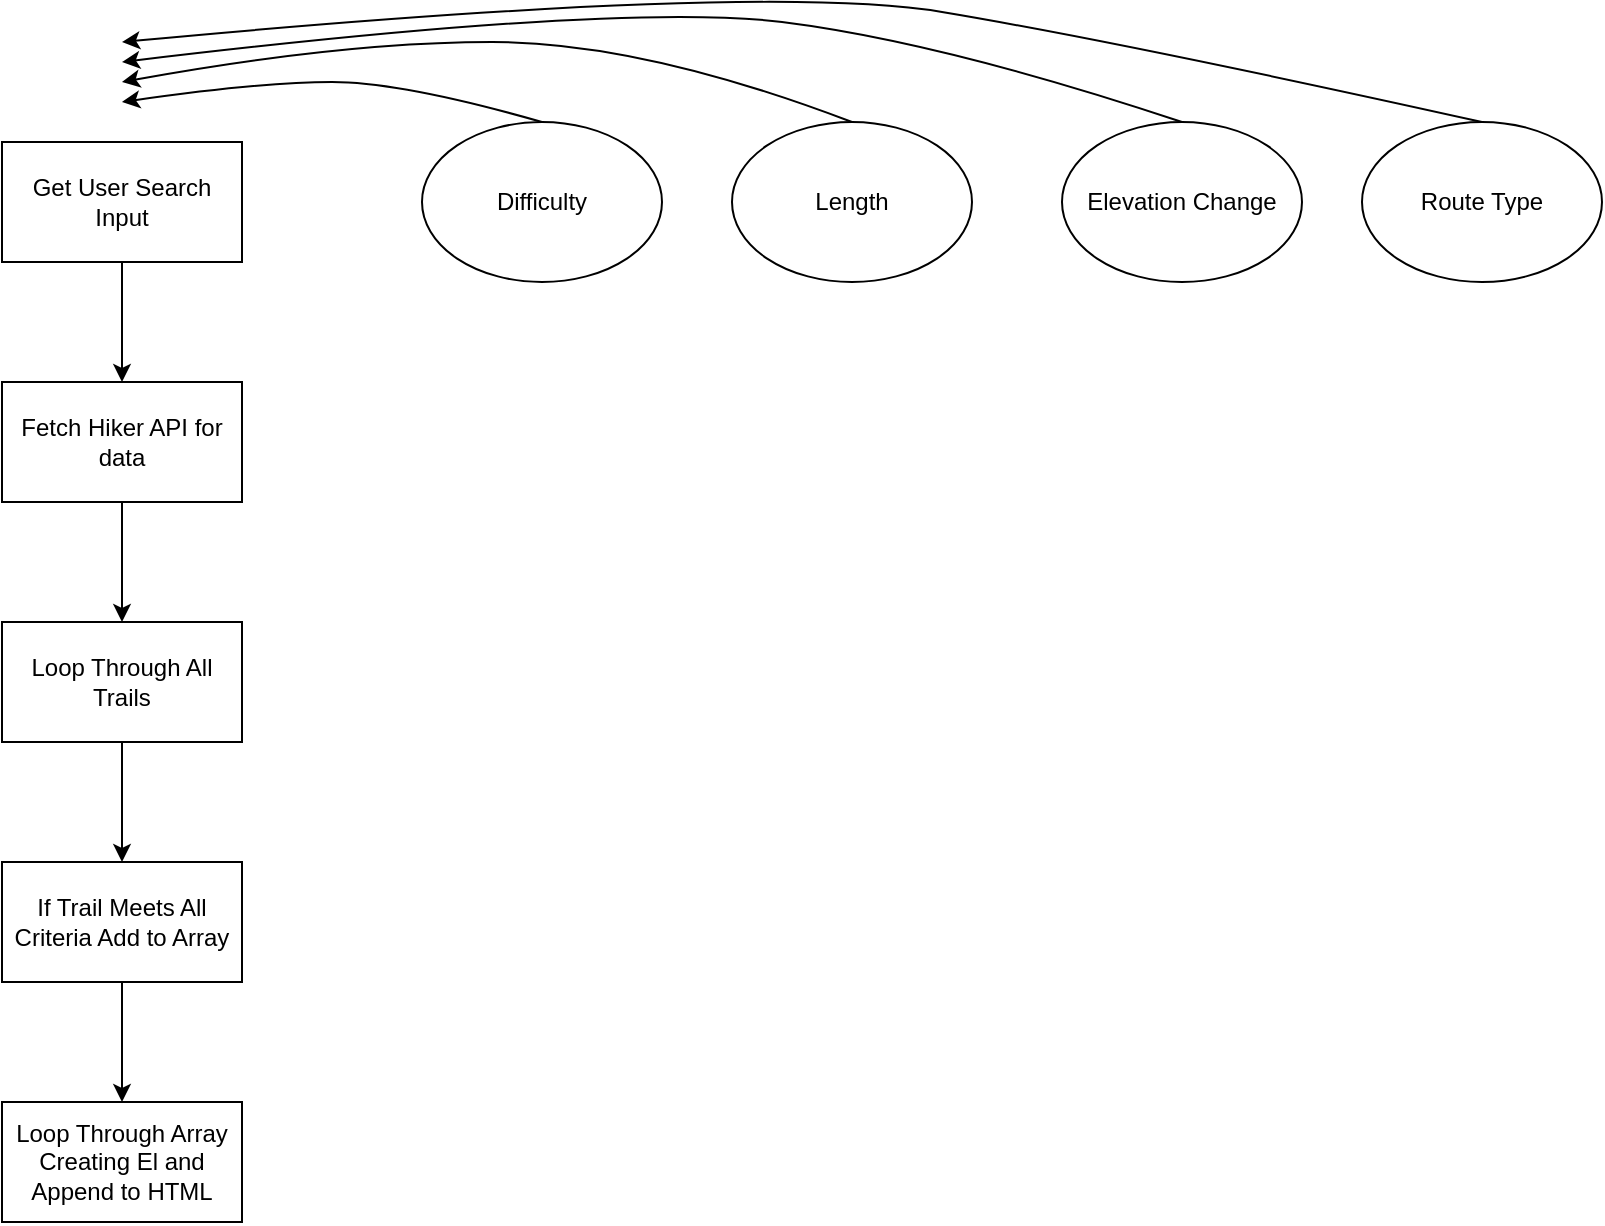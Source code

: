 <mxfile>
    <diagram id="15t9uujiD8jDq627_1N4" name="Page-1">
        <mxGraphModel dx="971" dy="1745" grid="1" gridSize="10" guides="1" tooltips="1" connect="1" arrows="1" fold="1" page="1" pageScale="1" pageWidth="850" pageHeight="1100" math="0" shadow="0">
            <root>
                <mxCell id="0"/>
                <mxCell id="1" parent="0"/>
                <mxCell id="20" value="" style="edgeStyle=none;html=1;" edge="1" parent="1" source="3" target="13">
                    <mxGeometry relative="1" as="geometry"/>
                </mxCell>
                <mxCell id="3" value="Get User Search Input" style="rounded=0;whiteSpace=wrap;html=1;" vertex="1" parent="1">
                    <mxGeometry x="60" y="50" width="120" height="60" as="geometry"/>
                </mxCell>
                <mxCell id="4" value="Difficulty" style="ellipse;whiteSpace=wrap;html=1;" vertex="1" parent="1">
                    <mxGeometry x="270" y="40" width="120" height="80" as="geometry"/>
                </mxCell>
                <mxCell id="5" value="" style="curved=1;endArrow=classic;html=1;exitX=0.5;exitY=0;exitDx=0;exitDy=0;" edge="1" parent="1" source="4">
                    <mxGeometry width="50" height="50" relative="1" as="geometry">
                        <mxPoint x="290" y="10" as="sourcePoint"/>
                        <mxPoint x="120" y="30" as="targetPoint"/>
                        <Array as="points">
                            <mxPoint x="260" y="20"/>
                            <mxPoint x="190" y="20"/>
                        </Array>
                    </mxGeometry>
                </mxCell>
                <mxCell id="6" value="Elevation Change" style="ellipse;whiteSpace=wrap;html=1;" vertex="1" parent="1">
                    <mxGeometry x="590" y="40" width="120" height="80" as="geometry"/>
                </mxCell>
                <mxCell id="7" value="Length" style="ellipse;whiteSpace=wrap;html=1;" vertex="1" parent="1">
                    <mxGeometry x="425" y="40" width="120" height="80" as="geometry"/>
                </mxCell>
                <mxCell id="8" value="" style="curved=1;endArrow=classic;html=1;exitX=0.5;exitY=0;exitDx=0;exitDy=0;" edge="1" parent="1" source="7">
                    <mxGeometry width="50" height="50" relative="1" as="geometry">
                        <mxPoint x="460" y="290" as="sourcePoint"/>
                        <mxPoint x="120" y="20" as="targetPoint"/>
                        <Array as="points">
                            <mxPoint x="380"/>
                            <mxPoint x="230"/>
                        </Array>
                    </mxGeometry>
                </mxCell>
                <mxCell id="9" value="" style="curved=1;endArrow=classic;html=1;exitX=0.5;exitY=0;exitDx=0;exitDy=0;" edge="1" parent="1" source="6">
                    <mxGeometry width="50" height="50" relative="1" as="geometry">
                        <mxPoint x="460" y="150" as="sourcePoint"/>
                        <mxPoint x="120" y="10" as="targetPoint"/>
                        <Array as="points">
                            <mxPoint x="530"/>
                            <mxPoint x="370" y="-20"/>
                        </Array>
                    </mxGeometry>
                </mxCell>
                <mxCell id="10" value="Route Type" style="ellipse;whiteSpace=wrap;html=1;" vertex="1" parent="1">
                    <mxGeometry x="740" y="40" width="120" height="80" as="geometry"/>
                </mxCell>
                <mxCell id="11" value="" style="curved=1;endArrow=classic;html=1;exitX=0.5;exitY=0;exitDx=0;exitDy=0;" edge="1" parent="1" source="10">
                    <mxGeometry width="50" height="50" relative="1" as="geometry">
                        <mxPoint x="460" y="150" as="sourcePoint"/>
                        <mxPoint x="120" as="targetPoint"/>
                        <Array as="points">
                            <mxPoint x="620"/>
                            <mxPoint x="440" y="-30"/>
                        </Array>
                    </mxGeometry>
                </mxCell>
                <mxCell id="22" value="" style="edgeStyle=none;html=1;" edge="1" parent="1" source="13" target="15">
                    <mxGeometry relative="1" as="geometry"/>
                </mxCell>
                <mxCell id="13" value="Fetch Hiker API for data" style="rounded=0;whiteSpace=wrap;html=1;" vertex="1" parent="1">
                    <mxGeometry x="60" y="170" width="120" height="60" as="geometry"/>
                </mxCell>
                <mxCell id="23" value="" style="edgeStyle=none;html=1;" edge="1" parent="1" source="15" target="16">
                    <mxGeometry relative="1" as="geometry"/>
                </mxCell>
                <mxCell id="15" value="Loop Through All Trails" style="rounded=0;whiteSpace=wrap;html=1;" vertex="1" parent="1">
                    <mxGeometry x="60" y="290" width="120" height="60" as="geometry"/>
                </mxCell>
                <mxCell id="24" value="" style="edgeStyle=none;html=1;" edge="1" parent="1" source="16" target="19">
                    <mxGeometry relative="1" as="geometry"/>
                </mxCell>
                <mxCell id="16" value="If Trail Meets All Criteria Add to Array" style="rounded=0;whiteSpace=wrap;html=1;" vertex="1" parent="1">
                    <mxGeometry x="60" y="410" width="120" height="60" as="geometry"/>
                </mxCell>
                <mxCell id="19" value="Loop Through Array Creating El and Append to HTML" style="rounded=0;whiteSpace=wrap;html=1;" vertex="1" parent="1">
                    <mxGeometry x="60" y="530" width="120" height="60" as="geometry"/>
                </mxCell>
            </root>
        </mxGraphModel>
    </diagram>
</mxfile>